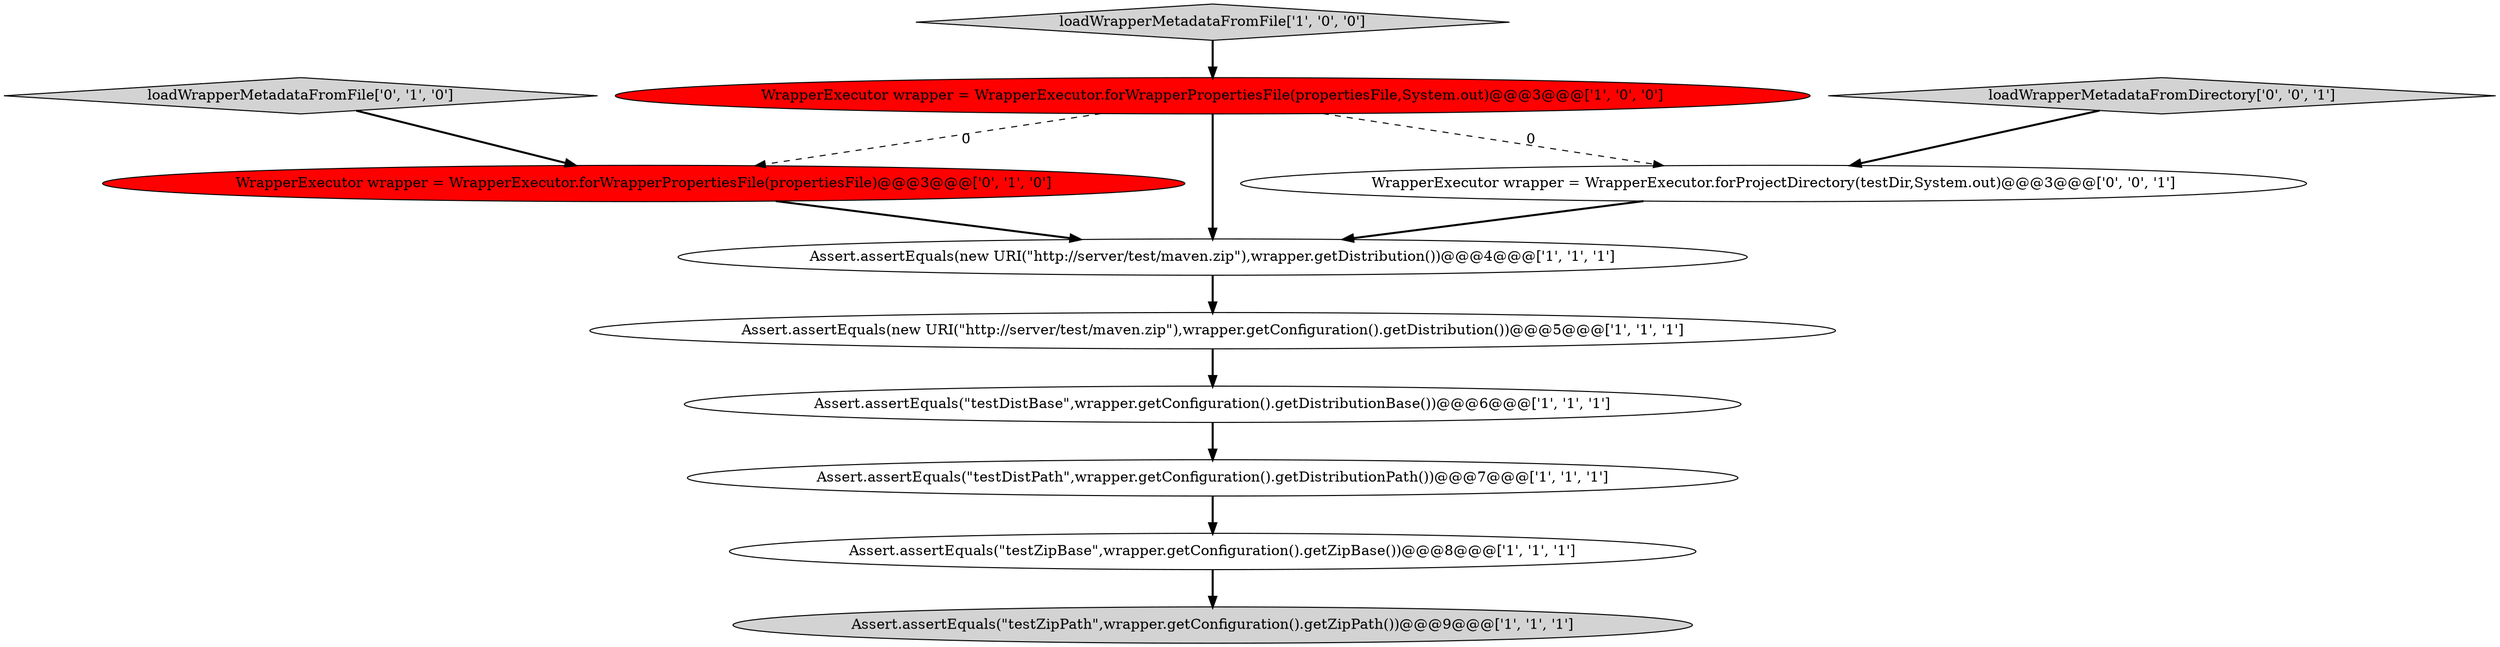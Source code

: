 digraph {
7 [style = filled, label = "Assert.assertEquals(\"testZipBase\",wrapper.getConfiguration().getZipBase())@@@8@@@['1', '1', '1']", fillcolor = white, shape = ellipse image = "AAA0AAABBB1BBB"];
1 [style = filled, label = "Assert.assertEquals(new URI(\"http://server/test/maven.zip\"),wrapper.getConfiguration().getDistribution())@@@5@@@['1', '1', '1']", fillcolor = white, shape = ellipse image = "AAA0AAABBB1BBB"];
6 [style = filled, label = "Assert.assertEquals(\"testDistPath\",wrapper.getConfiguration().getDistributionPath())@@@7@@@['1', '1', '1']", fillcolor = white, shape = ellipse image = "AAA0AAABBB1BBB"];
11 [style = filled, label = "loadWrapperMetadataFromDirectory['0', '0', '1']", fillcolor = lightgray, shape = diamond image = "AAA0AAABBB3BBB"];
4 [style = filled, label = "Assert.assertEquals(new URI(\"http://server/test/maven.zip\"),wrapper.getDistribution())@@@4@@@['1', '1', '1']", fillcolor = white, shape = ellipse image = "AAA0AAABBB1BBB"];
2 [style = filled, label = "loadWrapperMetadataFromFile['1', '0', '0']", fillcolor = lightgray, shape = diamond image = "AAA0AAABBB1BBB"];
0 [style = filled, label = "Assert.assertEquals(\"testZipPath\",wrapper.getConfiguration().getZipPath())@@@9@@@['1', '1', '1']", fillcolor = lightgray, shape = ellipse image = "AAA0AAABBB1BBB"];
9 [style = filled, label = "loadWrapperMetadataFromFile['0', '1', '0']", fillcolor = lightgray, shape = diamond image = "AAA0AAABBB2BBB"];
3 [style = filled, label = "WrapperExecutor wrapper = WrapperExecutor.forWrapperPropertiesFile(propertiesFile,System.out)@@@3@@@['1', '0', '0']", fillcolor = red, shape = ellipse image = "AAA1AAABBB1BBB"];
5 [style = filled, label = "Assert.assertEquals(\"testDistBase\",wrapper.getConfiguration().getDistributionBase())@@@6@@@['1', '1', '1']", fillcolor = white, shape = ellipse image = "AAA0AAABBB1BBB"];
8 [style = filled, label = "WrapperExecutor wrapper = WrapperExecutor.forWrapperPropertiesFile(propertiesFile)@@@3@@@['0', '1', '0']", fillcolor = red, shape = ellipse image = "AAA1AAABBB2BBB"];
10 [style = filled, label = "WrapperExecutor wrapper = WrapperExecutor.forProjectDirectory(testDir,System.out)@@@3@@@['0', '0', '1']", fillcolor = white, shape = ellipse image = "AAA0AAABBB3BBB"];
1->5 [style = bold, label=""];
3->8 [style = dashed, label="0"];
4->1 [style = bold, label=""];
7->0 [style = bold, label=""];
3->10 [style = dashed, label="0"];
8->4 [style = bold, label=""];
5->6 [style = bold, label=""];
6->7 [style = bold, label=""];
9->8 [style = bold, label=""];
11->10 [style = bold, label=""];
3->4 [style = bold, label=""];
2->3 [style = bold, label=""];
10->4 [style = bold, label=""];
}
